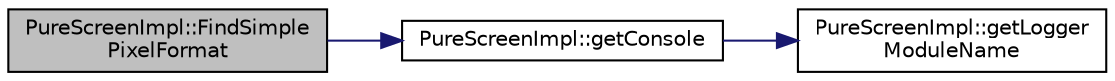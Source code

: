 digraph "PureScreenImpl::FindSimplePixelFormat"
{
 // LATEX_PDF_SIZE
  edge [fontname="Helvetica",fontsize="10",labelfontname="Helvetica",labelfontsize="10"];
  node [fontname="Helvetica",fontsize="10",shape=record];
  rankdir="LR";
  Node1 [label="PureScreenImpl::FindSimple\lPixelFormat",height=0.2,width=0.4,color="black", fillcolor="grey75", style="filled", fontcolor="black",tooltip="Finds a pixel format for the given HDC based on the previously set values like color bits."];
  Node1 -> Node2 [color="midnightblue",fontsize="10",style="solid",fontname="Helvetica"];
  Node2 [label="PureScreenImpl::getConsole",height=0.2,width=0.4,color="black", fillcolor="white", style="filled",URL="$class_pure_screen_impl.html#af61e5e4ab6ab4eb7cb8f0e246b7d6485",tooltip="Returns access to console preset with logger module name as this class."];
  Node2 -> Node3 [color="midnightblue",fontsize="10",style="solid",fontname="Helvetica"];
  Node3 [label="PureScreenImpl::getLogger\lModuleName",height=0.2,width=0.4,color="black", fillcolor="white", style="filled",URL="$class_pure_screen_impl.html#aca75838dda7e3c717a8ea2d6b9934b5d",tooltip="Returns the logger module name of this class."];
}

